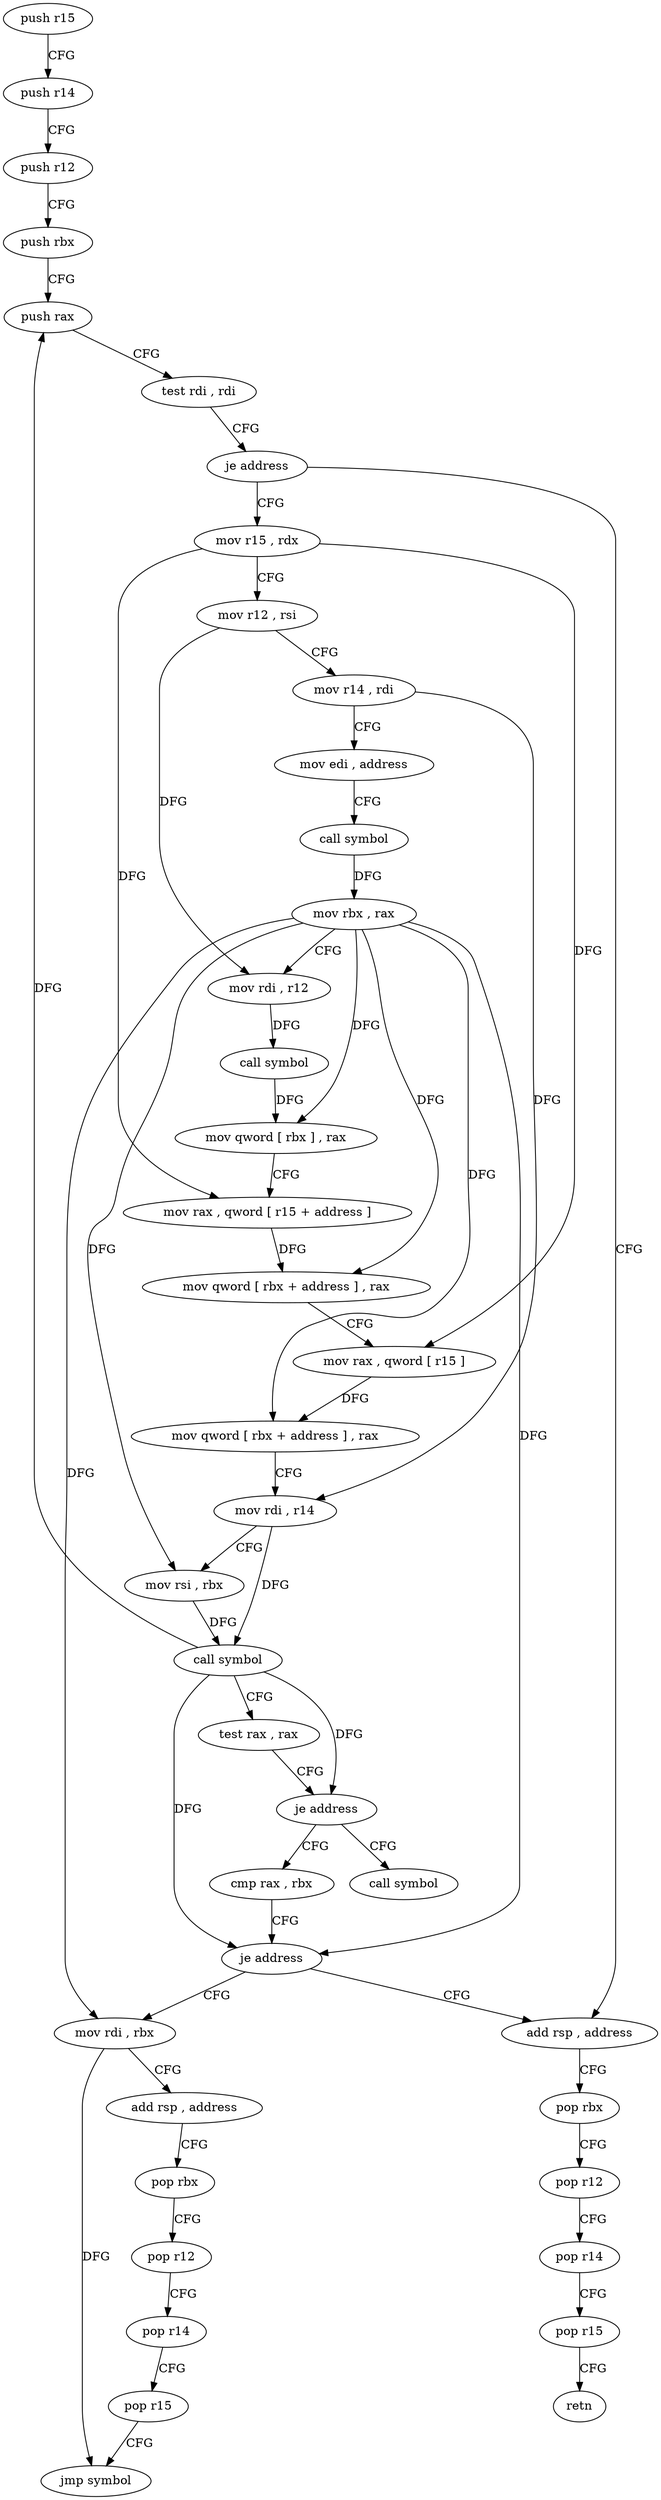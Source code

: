digraph "func" {
"4236112" [label = "push r15" ]
"4236114" [label = "push r14" ]
"4236116" [label = "push r12" ]
"4236118" [label = "push rbx" ]
"4236119" [label = "push rax" ]
"4236120" [label = "test rdi , rdi" ]
"4236123" [label = "je address" ]
"4236213" [label = "add rsp , address" ]
"4236125" [label = "mov r15 , rdx" ]
"4236217" [label = "pop rbx" ]
"4236218" [label = "pop r12" ]
"4236220" [label = "pop r14" ]
"4236222" [label = "pop r15" ]
"4236224" [label = "retn" ]
"4236128" [label = "mov r12 , rsi" ]
"4236131" [label = "mov r14 , rdi" ]
"4236134" [label = "mov edi , address" ]
"4236139" [label = "call symbol" ]
"4236144" [label = "mov rbx , rax" ]
"4236147" [label = "mov rdi , r12" ]
"4236150" [label = "call symbol" ]
"4236155" [label = "mov qword [ rbx ] , rax" ]
"4236158" [label = "mov rax , qword [ r15 + address ]" ]
"4236162" [label = "mov qword [ rbx + address ] , rax" ]
"4236166" [label = "mov rax , qword [ r15 ]" ]
"4236169" [label = "mov qword [ rbx + address ] , rax" ]
"4236173" [label = "mov rdi , r14" ]
"4236176" [label = "mov rsi , rbx" ]
"4236179" [label = "call symbol" ]
"4236184" [label = "test rax , rax" ]
"4236187" [label = "je address" ]
"4236225" [label = "call symbol" ]
"4236189" [label = "cmp rax , rbx" ]
"4236192" [label = "je address" ]
"4236194" [label = "mov rdi , rbx" ]
"4236197" [label = "add rsp , address" ]
"4236201" [label = "pop rbx" ]
"4236202" [label = "pop r12" ]
"4236204" [label = "pop r14" ]
"4236206" [label = "pop r15" ]
"4236208" [label = "jmp symbol" ]
"4236112" -> "4236114" [ label = "CFG" ]
"4236114" -> "4236116" [ label = "CFG" ]
"4236116" -> "4236118" [ label = "CFG" ]
"4236118" -> "4236119" [ label = "CFG" ]
"4236119" -> "4236120" [ label = "CFG" ]
"4236120" -> "4236123" [ label = "CFG" ]
"4236123" -> "4236213" [ label = "CFG" ]
"4236123" -> "4236125" [ label = "CFG" ]
"4236213" -> "4236217" [ label = "CFG" ]
"4236125" -> "4236128" [ label = "CFG" ]
"4236125" -> "4236158" [ label = "DFG" ]
"4236125" -> "4236166" [ label = "DFG" ]
"4236217" -> "4236218" [ label = "CFG" ]
"4236218" -> "4236220" [ label = "CFG" ]
"4236220" -> "4236222" [ label = "CFG" ]
"4236222" -> "4236224" [ label = "CFG" ]
"4236128" -> "4236131" [ label = "CFG" ]
"4236128" -> "4236147" [ label = "DFG" ]
"4236131" -> "4236134" [ label = "CFG" ]
"4236131" -> "4236173" [ label = "DFG" ]
"4236134" -> "4236139" [ label = "CFG" ]
"4236139" -> "4236144" [ label = "DFG" ]
"4236144" -> "4236147" [ label = "CFG" ]
"4236144" -> "4236155" [ label = "DFG" ]
"4236144" -> "4236162" [ label = "DFG" ]
"4236144" -> "4236169" [ label = "DFG" ]
"4236144" -> "4236176" [ label = "DFG" ]
"4236144" -> "4236192" [ label = "DFG" ]
"4236144" -> "4236194" [ label = "DFG" ]
"4236147" -> "4236150" [ label = "DFG" ]
"4236150" -> "4236155" [ label = "DFG" ]
"4236155" -> "4236158" [ label = "CFG" ]
"4236158" -> "4236162" [ label = "DFG" ]
"4236162" -> "4236166" [ label = "CFG" ]
"4236166" -> "4236169" [ label = "DFG" ]
"4236169" -> "4236173" [ label = "CFG" ]
"4236173" -> "4236176" [ label = "CFG" ]
"4236173" -> "4236179" [ label = "DFG" ]
"4236176" -> "4236179" [ label = "DFG" ]
"4236179" -> "4236184" [ label = "CFG" ]
"4236179" -> "4236119" [ label = "DFG" ]
"4236179" -> "4236187" [ label = "DFG" ]
"4236179" -> "4236192" [ label = "DFG" ]
"4236184" -> "4236187" [ label = "CFG" ]
"4236187" -> "4236225" [ label = "CFG" ]
"4236187" -> "4236189" [ label = "CFG" ]
"4236189" -> "4236192" [ label = "CFG" ]
"4236192" -> "4236213" [ label = "CFG" ]
"4236192" -> "4236194" [ label = "CFG" ]
"4236194" -> "4236197" [ label = "CFG" ]
"4236194" -> "4236208" [ label = "DFG" ]
"4236197" -> "4236201" [ label = "CFG" ]
"4236201" -> "4236202" [ label = "CFG" ]
"4236202" -> "4236204" [ label = "CFG" ]
"4236204" -> "4236206" [ label = "CFG" ]
"4236206" -> "4236208" [ label = "CFG" ]
}
